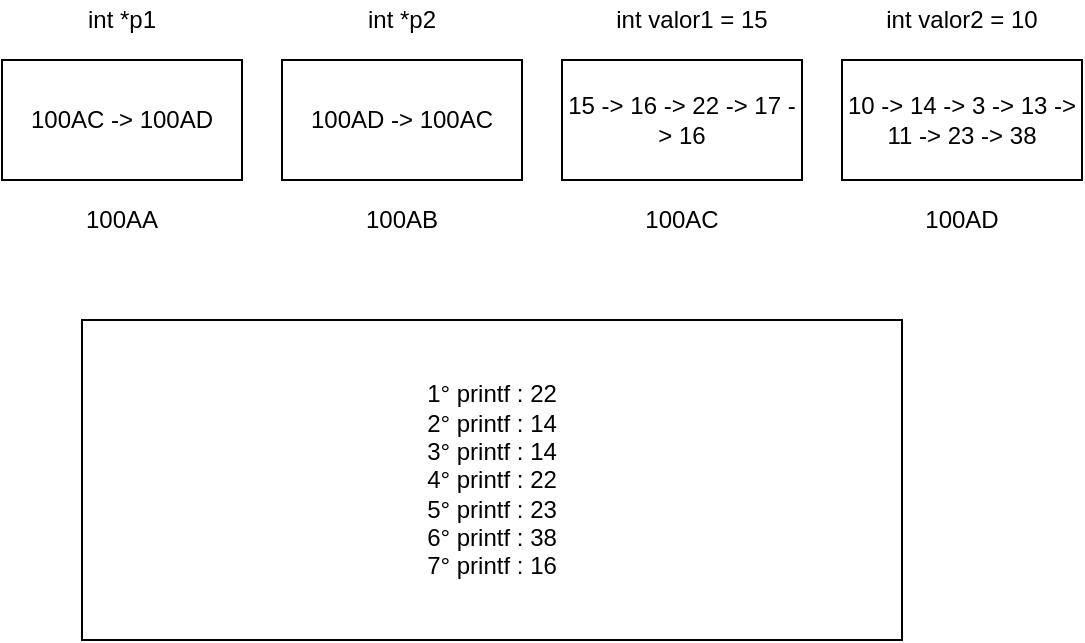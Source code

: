<mxfile version="13.3.9" type="device"><diagram id="3Y7L_amNwAf5rvwJnIJA" name="Page-1"><mxGraphModel dx="852" dy="494" grid="1" gridSize="10" guides="1" tooltips="1" connect="1" arrows="1" fold="1" page="1" pageScale="1" pageWidth="827" pageHeight="1169" math="0" shadow="0"><root><mxCell id="8_dJRfDQjUh55rMeySYy-0"/><mxCell id="8_dJRfDQjUh55rMeySYy-1" parent="8_dJRfDQjUh55rMeySYy-0"/><mxCell id="vhn5J5uGLqqUfh0nCk3q-0" value="100AC -&amp;gt; 100AD" style="rounded=0;whiteSpace=wrap;html=1;" parent="8_dJRfDQjUh55rMeySYy-1" vertex="1"><mxGeometry x="60" y="50" width="120" height="60" as="geometry"/></mxCell><mxCell id="vhn5J5uGLqqUfh0nCk3q-1" value="&lt;span&gt;100AD -&amp;gt; 100AC&lt;/span&gt;" style="rounded=0;whiteSpace=wrap;html=1;" parent="8_dJRfDQjUh55rMeySYy-1" vertex="1"><mxGeometry x="200" y="50" width="120" height="60" as="geometry"/></mxCell><mxCell id="vhn5J5uGLqqUfh0nCk3q-2" value="15 -&amp;gt; 16 -&amp;gt; 22 -&amp;gt; 17 -&amp;gt; 16" style="rounded=0;whiteSpace=wrap;html=1;" parent="8_dJRfDQjUh55rMeySYy-1" vertex="1"><mxGeometry x="340" y="50" width="120" height="60" as="geometry"/></mxCell><mxCell id="vhn5J5uGLqqUfh0nCk3q-3" value="10 -&amp;gt; 14 -&amp;gt; 3 -&amp;gt; 13 -&amp;gt; 11 -&amp;gt; 23 -&amp;gt; 38" style="rounded=0;whiteSpace=wrap;html=1;" parent="8_dJRfDQjUh55rMeySYy-1" vertex="1"><mxGeometry x="480" y="50" width="120" height="60" as="geometry"/></mxCell><mxCell id="vhn5J5uGLqqUfh0nCk3q-5" value="int *p1" style="text;html=1;strokeColor=none;fillColor=none;align=center;verticalAlign=middle;whiteSpace=wrap;rounded=0;" parent="8_dJRfDQjUh55rMeySYy-1" vertex="1"><mxGeometry x="100" y="20" width="40" height="20" as="geometry"/></mxCell><mxCell id="vhn5J5uGLqqUfh0nCk3q-6" value="int *p2" style="text;html=1;strokeColor=none;fillColor=none;align=center;verticalAlign=middle;whiteSpace=wrap;rounded=0;" parent="8_dJRfDQjUh55rMeySYy-1" vertex="1"><mxGeometry x="240" y="20" width="40" height="20" as="geometry"/></mxCell><mxCell id="vhn5J5uGLqqUfh0nCk3q-7" value="int valor1 = 15" style="text;html=1;strokeColor=none;fillColor=none;align=center;verticalAlign=middle;whiteSpace=wrap;rounded=0;" parent="8_dJRfDQjUh55rMeySYy-1" vertex="1"><mxGeometry x="350" y="20" width="110" height="20" as="geometry"/></mxCell><mxCell id="vhn5J5uGLqqUfh0nCk3q-10" value="int valor2 = 10" style="text;html=1;strokeColor=none;fillColor=none;align=center;verticalAlign=middle;whiteSpace=wrap;rounded=0;" parent="8_dJRfDQjUh55rMeySYy-1" vertex="1"><mxGeometry x="485" y="20" width="110" height="20" as="geometry"/></mxCell><mxCell id="vhn5J5uGLqqUfh0nCk3q-11" value="100AA" style="text;html=1;strokeColor=none;fillColor=none;align=center;verticalAlign=middle;whiteSpace=wrap;rounded=0;" parent="8_dJRfDQjUh55rMeySYy-1" vertex="1"><mxGeometry x="100" y="120" width="40" height="20" as="geometry"/></mxCell><mxCell id="vhn5J5uGLqqUfh0nCk3q-12" value="100AB" style="text;html=1;strokeColor=none;fillColor=none;align=center;verticalAlign=middle;whiteSpace=wrap;rounded=0;" parent="8_dJRfDQjUh55rMeySYy-1" vertex="1"><mxGeometry x="240" y="120" width="40" height="20" as="geometry"/></mxCell><mxCell id="vhn5J5uGLqqUfh0nCk3q-13" value="100AC" style="text;html=1;strokeColor=none;fillColor=none;align=center;verticalAlign=middle;whiteSpace=wrap;rounded=0;" parent="8_dJRfDQjUh55rMeySYy-1" vertex="1"><mxGeometry x="380" y="120" width="40" height="20" as="geometry"/></mxCell><mxCell id="vhn5J5uGLqqUfh0nCk3q-14" value="100AD" style="text;html=1;strokeColor=none;fillColor=none;align=center;verticalAlign=middle;whiteSpace=wrap;rounded=0;" parent="8_dJRfDQjUh55rMeySYy-1" vertex="1"><mxGeometry x="520" y="120" width="40" height="20" as="geometry"/></mxCell><mxCell id="vhn5J5uGLqqUfh0nCk3q-15" value="1° printf : 22&lt;br&gt;2° printf : 14&lt;br&gt;3° printf : 14&lt;br&gt;4° printf : 22&lt;br&gt;5° printf : 23&lt;br&gt;6° printf : 38&lt;br&gt;7° printf : 16" style="rounded=0;whiteSpace=wrap;html=1;" parent="8_dJRfDQjUh55rMeySYy-1" vertex="1"><mxGeometry x="100" y="180" width="410" height="160" as="geometry"/></mxCell></root></mxGraphModel></diagram></mxfile>